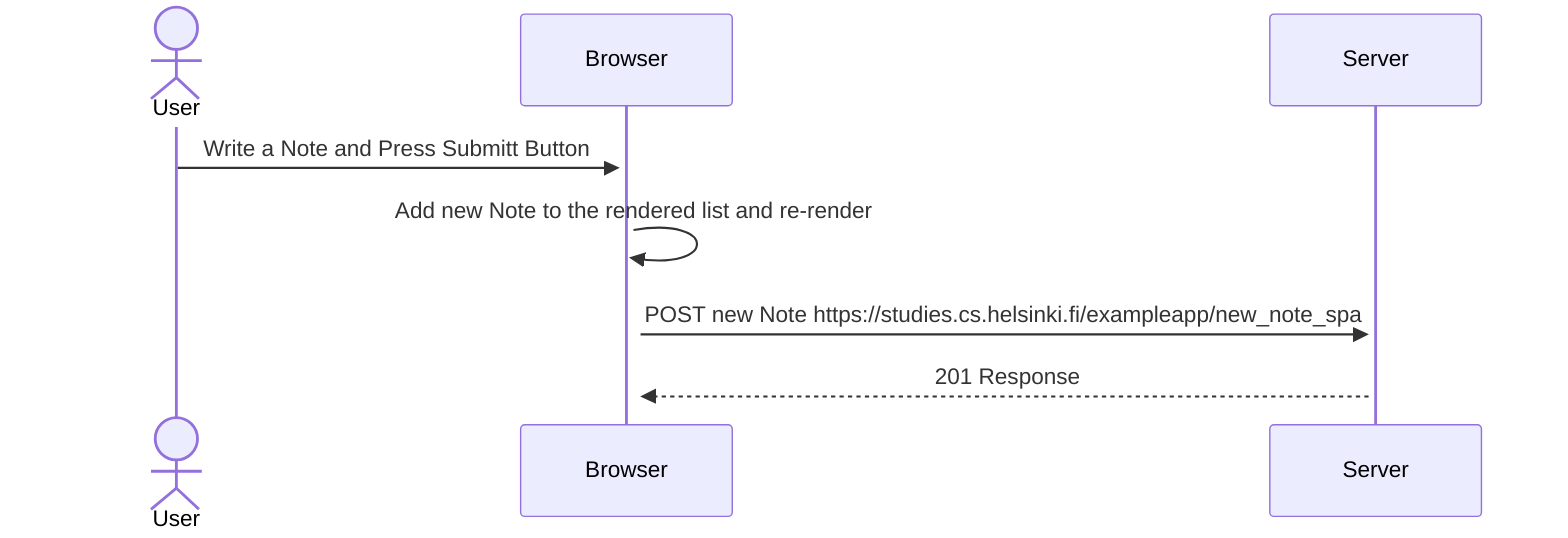 sequenceDiagram
actor User
participant Browser
participant Server
User->>+ Browser: Write a Note and Press Submitt Button
Browser->>+Browser: Add new Note to the rendered list and re-render
Browser->>+Server: POST new Note https://studies.cs.helsinki.fi/exampleapp/new_note_spa
Server-->>+Browser: 201 Response